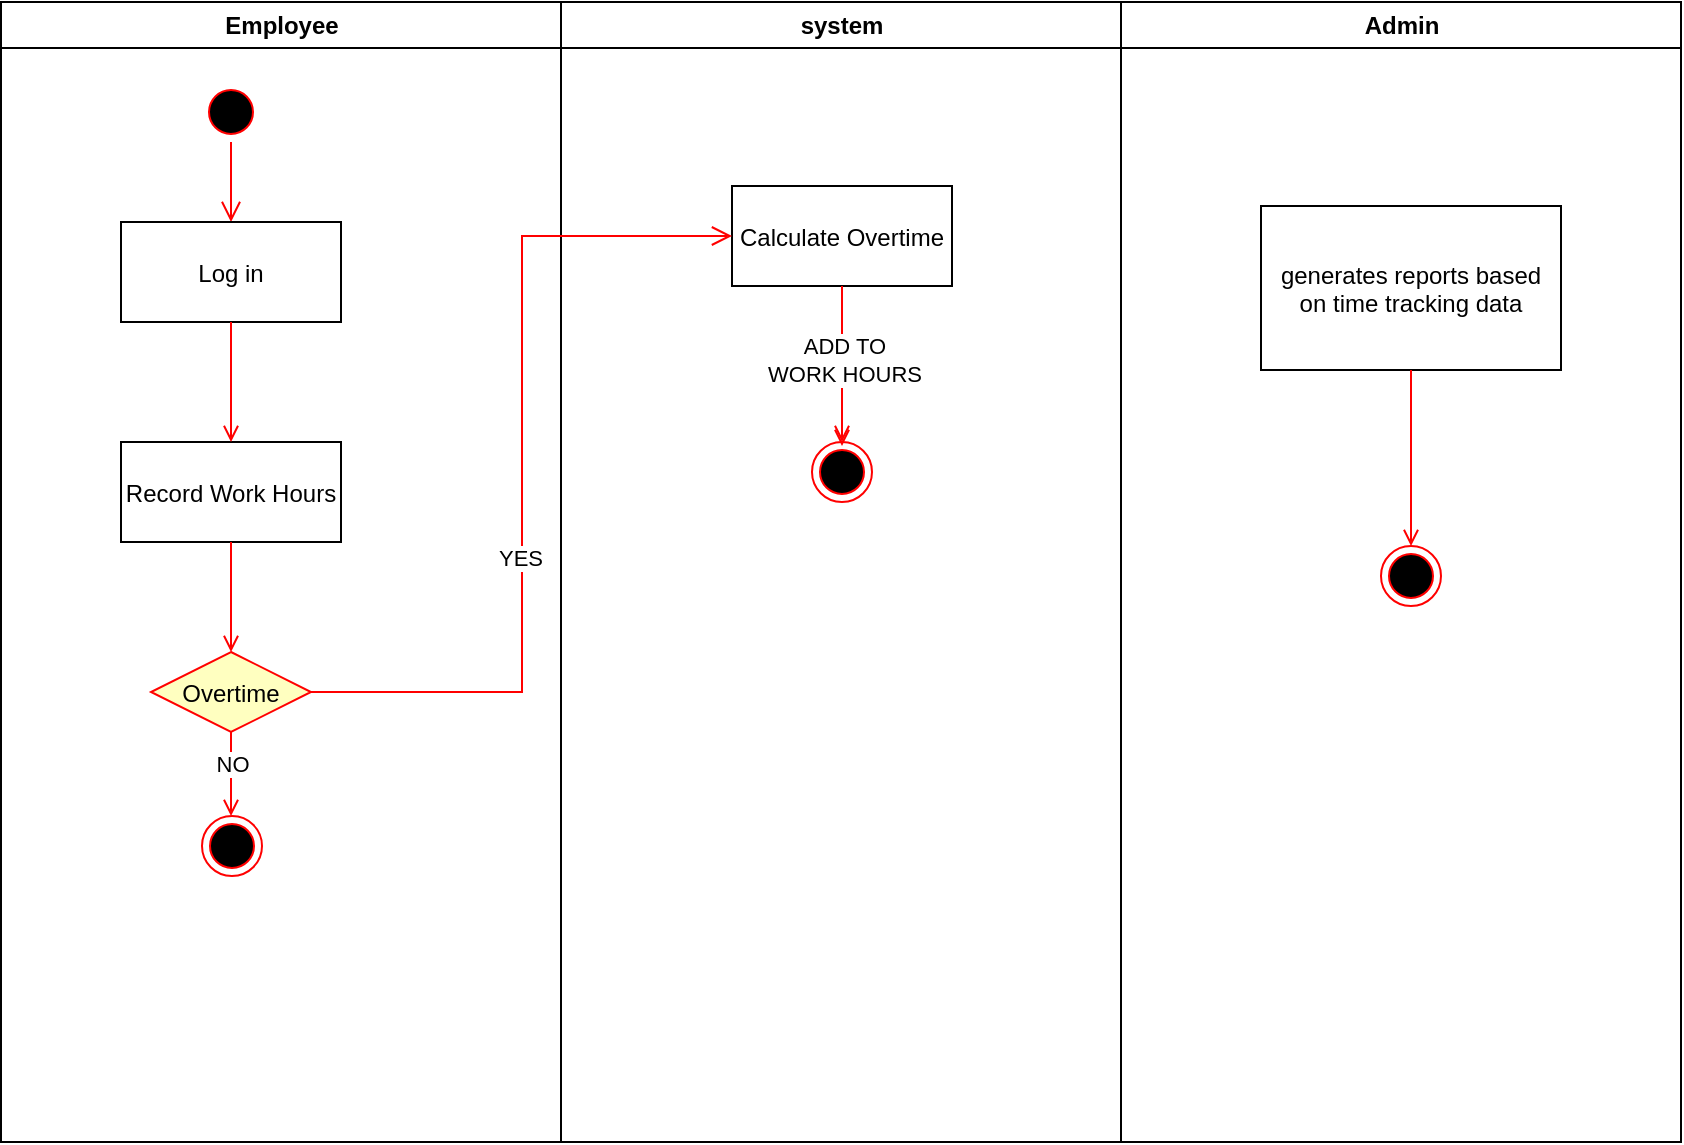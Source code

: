 <mxfile version="22.1.3" type="github">
  <diagram name="Page-1" id="e7e014a7-5840-1c2e-5031-d8a46d1fe8dd">
    <mxGraphModel dx="1100" dy="902" grid="1" gridSize="10" guides="1" tooltips="1" connect="1" arrows="1" fold="1" page="1" pageScale="1" pageWidth="1169" pageHeight="826" background="none" math="0" shadow="0">
      <root>
        <mxCell id="0" />
        <mxCell id="1" parent="0" />
        <mxCell id="2" value="Employee" style="swimlane;whiteSpace=wrap" parent="1" vertex="1">
          <mxGeometry x="164.5" y="128" width="280" height="570" as="geometry" />
        </mxCell>
        <mxCell id="5" value="" style="ellipse;shape=startState;fillColor=#000000;strokeColor=#ff0000;" parent="2" vertex="1">
          <mxGeometry x="100" y="40" width="30" height="30" as="geometry" />
        </mxCell>
        <mxCell id="6" value="" style="edgeStyle=elbowEdgeStyle;elbow=horizontal;verticalAlign=bottom;endArrow=open;endSize=8;strokeColor=#FF0000;endFill=1;rounded=0" parent="2" source="5" target="7" edge="1">
          <mxGeometry x="100" y="40" as="geometry">
            <mxPoint x="115" y="110" as="targetPoint" />
          </mxGeometry>
        </mxCell>
        <mxCell id="7" value="Log in" style="" parent="2" vertex="1">
          <mxGeometry x="60" y="110" width="110" height="50" as="geometry" />
        </mxCell>
        <mxCell id="8" value="Record Work Hours" style="" parent="2" vertex="1">
          <mxGeometry x="60" y="220" width="110" height="50" as="geometry" />
        </mxCell>
        <mxCell id="9" value="" style="endArrow=open;strokeColor=#FF0000;endFill=1;rounded=0" parent="2" source="7" target="8" edge="1">
          <mxGeometry relative="1" as="geometry" />
        </mxCell>
        <mxCell id="11" value="" style="endArrow=open;strokeColor=#FF0000;endFill=1;rounded=0" parent="2" source="8" edge="1">
          <mxGeometry relative="1" as="geometry">
            <mxPoint x="115" y="325" as="targetPoint" />
          </mxGeometry>
        </mxCell>
        <mxCell id="21" value="Overtime" style="rhombus;fillColor=#ffffc0;strokeColor=#ff0000;" parent="2" vertex="1">
          <mxGeometry x="75" y="325" width="80" height="40" as="geometry" />
        </mxCell>
        <mxCell id="3" value="system" style="swimlane;whiteSpace=wrap" parent="1" vertex="1">
          <mxGeometry x="444.5" y="128" width="280" height="570" as="geometry" />
        </mxCell>
        <mxCell id="15" value="Calculate Overtime" style="" parent="3" vertex="1">
          <mxGeometry x="85.5" y="92" width="110" height="50" as="geometry" />
        </mxCell>
        <mxCell id="17" value="" style="endArrow=open;strokeColor=#FF0000;endFill=1;rounded=0" parent="3" source="8juJ1OaD0SdV50n-U1K3-48" edge="1">
          <mxGeometry relative="1" as="geometry">
            <mxPoint x="140.5" y="222" as="targetPoint" />
          </mxGeometry>
        </mxCell>
        <mxCell id="8juJ1OaD0SdV50n-U1K3-48" value="" style="ellipse;html=1;shape=endState;fillColor=#000000;strokeColor=#ff0000;" vertex="1" parent="3">
          <mxGeometry x="125.5" y="220" width="30" height="30" as="geometry" />
        </mxCell>
        <mxCell id="8juJ1OaD0SdV50n-U1K3-49" value="" style="endArrow=open;strokeColor=#FF0000;endFill=1;rounded=0" edge="1" parent="3" source="15" target="8juJ1OaD0SdV50n-U1K3-48">
          <mxGeometry relative="1" as="geometry">
            <mxPoint x="585.5" y="270" as="sourcePoint" />
            <mxPoint x="585" y="350" as="targetPoint" />
          </mxGeometry>
        </mxCell>
        <mxCell id="8juJ1OaD0SdV50n-U1K3-50" value="ADD TO&lt;br&gt;WORK HOURS" style="edgeLabel;html=1;align=center;verticalAlign=middle;resizable=0;points=[];" vertex="1" connectable="0" parent="8juJ1OaD0SdV50n-U1K3-49">
          <mxGeometry x="-0.06" y="1" relative="1" as="geometry">
            <mxPoint as="offset" />
          </mxGeometry>
        </mxCell>
        <mxCell id="4" value="Admin" style="swimlane;whiteSpace=wrap" parent="1" vertex="1">
          <mxGeometry x="724.5" y="128" width="280" height="570" as="geometry" />
        </mxCell>
        <mxCell id="33" value="generates reports based &#xa;on time tracking data" style="" parent="4" vertex="1">
          <mxGeometry x="70" y="102" width="150" height="82" as="geometry" />
        </mxCell>
        <mxCell id="38" value="" style="ellipse;shape=endState;fillColor=#000000;strokeColor=#ff0000" parent="4" vertex="1">
          <mxGeometry x="130" y="272" width="30" height="30" as="geometry" />
        </mxCell>
        <mxCell id="39" value="" style="endArrow=open;strokeColor=#FF0000;endFill=1;rounded=0" parent="4" source="33" target="38" edge="1">
          <mxGeometry relative="1" as="geometry" />
        </mxCell>
        <mxCell id="23" value="" style="edgeStyle=elbowEdgeStyle;elbow=horizontal;align=left;verticalAlign=top;endArrow=open;endSize=8;strokeColor=#FF0000;endFill=1;rounded=0;" parent="1" source="21" target="15" edge="1">
          <mxGeometry x="-1" relative="1" as="geometry">
            <mxPoint x="420" y="473" as="targetPoint" />
          </mxGeometry>
        </mxCell>
        <mxCell id="8juJ1OaD0SdV50n-U1K3-43" value="YES" style="edgeLabel;html=1;align=center;verticalAlign=middle;resizable=0;points=[];" vertex="1" connectable="0" parent="23">
          <mxGeometry x="-0.21" y="1" relative="1" as="geometry">
            <mxPoint as="offset" />
          </mxGeometry>
        </mxCell>
        <mxCell id="8juJ1OaD0SdV50n-U1K3-45" value="" style="ellipse;html=1;shape=endState;fillColor=#000000;strokeColor=#ff0000;" vertex="1" parent="1">
          <mxGeometry x="265" y="535" width="30" height="30" as="geometry" />
        </mxCell>
        <mxCell id="12" value="" style="edgeStyle=elbowEdgeStyle;elbow=horizontal;strokeColor=#FF0000;endArrow=open;endFill=1;rounded=0;" parent="1" source="21" target="8juJ1OaD0SdV50n-U1K3-45" edge="1">
          <mxGeometry width="100" height="100" relative="1" as="geometry">
            <mxPoint x="224.5" y="478" as="sourcePoint" />
            <mxPoint x="280" y="550" as="targetPoint" />
            <Array as="points">
              <mxPoint x="279.5" y="530" />
            </Array>
          </mxGeometry>
        </mxCell>
        <mxCell id="8juJ1OaD0SdV50n-U1K3-44" value="NO" style="edgeLabel;html=1;align=center;verticalAlign=middle;resizable=0;points=[];" vertex="1" connectable="0" parent="12">
          <mxGeometry x="-0.254" relative="1" as="geometry">
            <mxPoint as="offset" />
          </mxGeometry>
        </mxCell>
      </root>
    </mxGraphModel>
  </diagram>
</mxfile>
